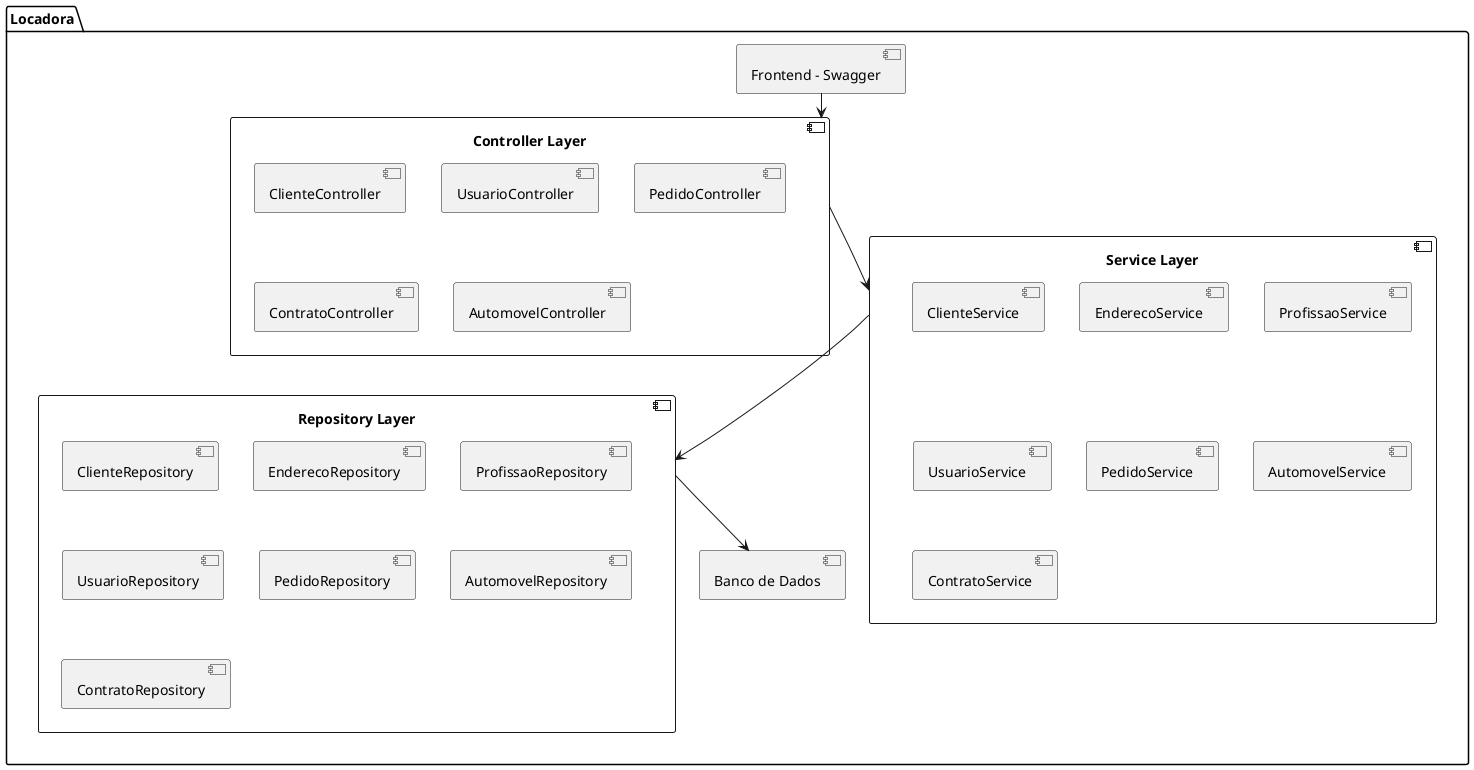 @startuml

package "Locadora" {
    [Controller Layer] --> [Service Layer]
    [Service Layer] --> [Repository Layer]
    [Repository Layer] --> [Banco de Dados]

    [Frontend - Swagger] --> [Controller Layer]

        component "Controller Layer" {
            [ClienteController]
            [UsuarioController]
            [PedidoController]
            [ContratoController]
            [AutomovelController]
        }

        component "Service Layer" {
            [ClienteService]
            [EnderecoService]
            [ProfissaoService]
            [UsuarioService]
            [PedidoService]
            [AutomovelService]
            [ContratoService]
        }

        component "Repository Layer" {
            [ClienteRepository]
            [EnderecoRepository]
            [ProfissaoRepository]
            [UsuarioRepository]
            [PedidoRepository]
            [AutomovelRepository]
            [ContratoRepository]
        }
}

@enduml